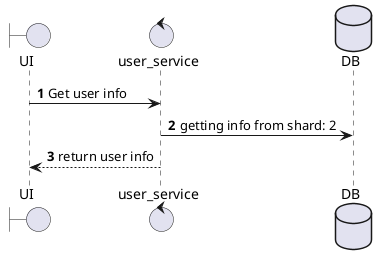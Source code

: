 @startuml ff

boundary UI
control user_service
database DB


!function $get_shard($user_id)
!local $sharding_condition=100

!if ($user_id>$sharding_condition)
   !return 2
!endif

!return 1
!endfunction

!$user_id=1011
autonumber

UI->user_service: Get user info
user_service->DB: getting info from shard: $get_shard($user_id)
user_service-->UI: return user info


@enduml